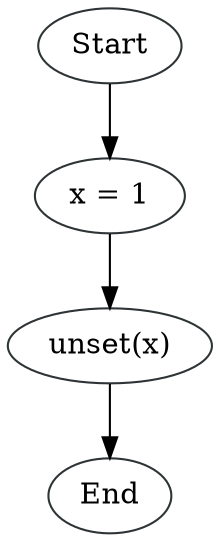 digraph StartSetUnsetEnd {
node1 [label="Start", color="#2e3436"]
node3 [label="x = 1", color="#2e3436"]
node4 [label="unset(x)", color="#2e3436"]
node2 [label="End", color="#2e3436"]

node1 -> node3
node3 -> node4
node4 -> node2
}
